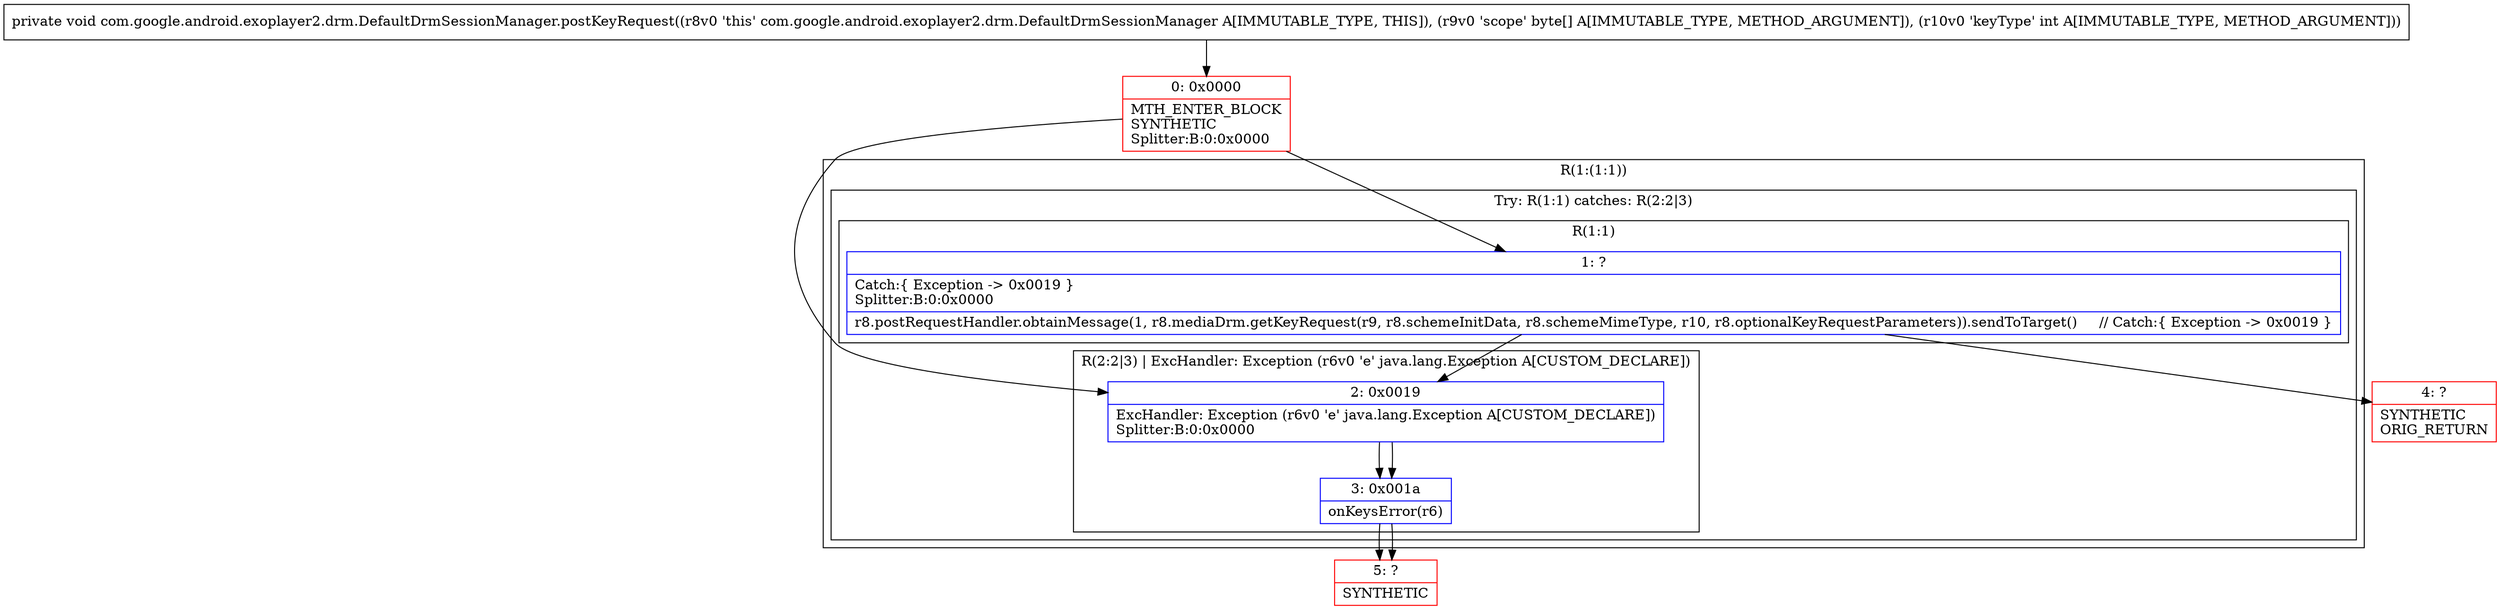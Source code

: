 digraph "CFG forcom.google.android.exoplayer2.drm.DefaultDrmSessionManager.postKeyRequest([BI)V" {
subgraph cluster_Region_360825457 {
label = "R(1:(1:1))";
node [shape=record,color=blue];
subgraph cluster_TryCatchRegion_449591573 {
label = "Try: R(1:1) catches: R(2:2|3)";
node [shape=record,color=blue];
subgraph cluster_Region_224537214 {
label = "R(1:1)";
node [shape=record,color=blue];
Node_1 [shape=record,label="{1\:\ ?|Catch:\{ Exception \-\> 0x0019 \}\lSplitter:B:0:0x0000\l|r8.postRequestHandler.obtainMessage(1, r8.mediaDrm.getKeyRequest(r9, r8.schemeInitData, r8.schemeMimeType, r10, r8.optionalKeyRequestParameters)).sendToTarget()     \/\/ Catch:\{ Exception \-\> 0x0019 \}\l}"];
}
subgraph cluster_Region_228276406 {
label = "R(2:2|3) | ExcHandler: Exception (r6v0 'e' java.lang.Exception A[CUSTOM_DECLARE])\l";
node [shape=record,color=blue];
Node_2 [shape=record,label="{2\:\ 0x0019|ExcHandler: Exception (r6v0 'e' java.lang.Exception A[CUSTOM_DECLARE])\lSplitter:B:0:0x0000\l}"];
Node_3 [shape=record,label="{3\:\ 0x001a|onKeysError(r6)\l}"];
}
}
}
subgraph cluster_Region_228276406 {
label = "R(2:2|3) | ExcHandler: Exception (r6v0 'e' java.lang.Exception A[CUSTOM_DECLARE])\l";
node [shape=record,color=blue];
Node_2 [shape=record,label="{2\:\ 0x0019|ExcHandler: Exception (r6v0 'e' java.lang.Exception A[CUSTOM_DECLARE])\lSplitter:B:0:0x0000\l}"];
Node_3 [shape=record,label="{3\:\ 0x001a|onKeysError(r6)\l}"];
}
Node_0 [shape=record,color=red,label="{0\:\ 0x0000|MTH_ENTER_BLOCK\lSYNTHETIC\lSplitter:B:0:0x0000\l}"];
Node_4 [shape=record,color=red,label="{4\:\ ?|SYNTHETIC\lORIG_RETURN\l}"];
Node_5 [shape=record,color=red,label="{5\:\ ?|SYNTHETIC\l}"];
MethodNode[shape=record,label="{private void com.google.android.exoplayer2.drm.DefaultDrmSessionManager.postKeyRequest((r8v0 'this' com.google.android.exoplayer2.drm.DefaultDrmSessionManager A[IMMUTABLE_TYPE, THIS]), (r9v0 'scope' byte[] A[IMMUTABLE_TYPE, METHOD_ARGUMENT]), (r10v0 'keyType' int A[IMMUTABLE_TYPE, METHOD_ARGUMENT])) }"];
MethodNode -> Node_0;
Node_1 -> Node_2;
Node_1 -> Node_4;
Node_2 -> Node_3;
Node_3 -> Node_5;
Node_2 -> Node_3;
Node_3 -> Node_5;
Node_0 -> Node_1;
Node_0 -> Node_2;
}


